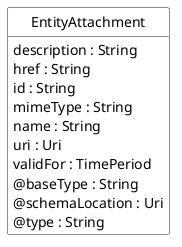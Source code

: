 @startuml
hide circle
hide methods
hide stereotype
show <<Enumeration>> stereotype
skinparam class {
   BackgroundColor<<Enumeration>> #E6F5F7
   BackgroundColor<<Ref>> #FFFFE0
   BackgroundColor<<Pivot>> #FFFFFFF
   BackgroundColor<<SimpleType>> #E2F0DA
   BackgroundColor #FCF2E3
}

class EntityAttachment <<Pivot>> {
    description : String
    href : String
    id : String
    mimeType : String
    name : String
    uri : Uri
    validFor : TimePeriod
    @baseType : String
    @schemaLocation : Uri
    @type : String
}


@enduml